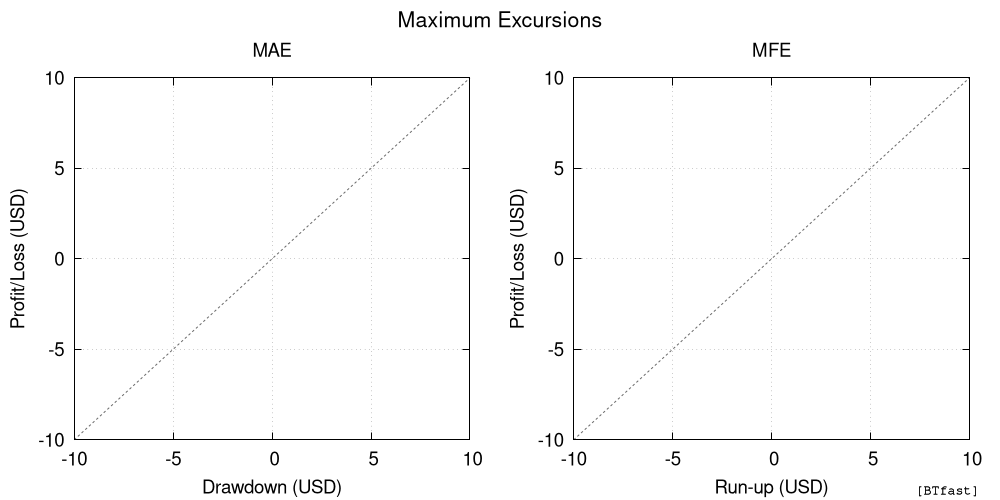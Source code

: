 # Run from command line: gnuplot < 'gnuplotting/MaxExcursions.gp'
# or using script: ./bin/PlotMaxExcursions

inputfile = "Results/profits.csv"    # (match 'profit_file' in main)
# Trade    Entry Date    DOW     Exit Date    Qty    Ticks    MAE    MFE    PL    Equity
outputfile = "Results/max_excursions.png"


reset
unset key

datafile = inputfile
set datafile separator ","  # CSV input file

set term pngcairo font "Helvetica,14" size 1000,500
set output outputfile

set style line 1 lt 1 lw 2 pt 9 ps 0.5 linecolor rgb 'green'
set style line 2 lt 1 lw 2 pt 11 ps 0.5 linecolor rgb 'red'
set style line 3 lw 1 dt '-' linecolor rgb '#696969'
set grid

f(x) = x  # 45-degree line

### START MULTIPLOT ###
set multiplot layout 1, 2 \
            title sprintf("Maximum Excursions") font "Helvetica, 16"
set label "[BTfast]" right at screen 0.98, 0.02 font "Courier,10"

# Plot 1: MAE

unset xrange
set title "MAE"
set xlabel "Drawdown (USD)"
set ylabel "Profit/Loss (USD)"
#set xtics 200
#set ytics 200
plot datafile using 7:($9>0 ? $9 : 1/0) with points ls 1,\
datafile using 7:($9<0 ? -$9 : 1/0) with points ls 2,\
f(x) ls 3

# Plot 2: MFE

set title "MFE"
set xlabel "Run-up (USD)"
set ylabel "Profit/Loss (USD)"
#set xtics 200
#set ytics 200
plot datafile using 8:($9>0 ? $9 : 1/0) with points ls 1,\
datafile using 8:($9<0 ? -$9 : 1/0) with points ls 2,\
f(x) ls 3


print "Maximum Excursions plotted on file: ", outputfile
